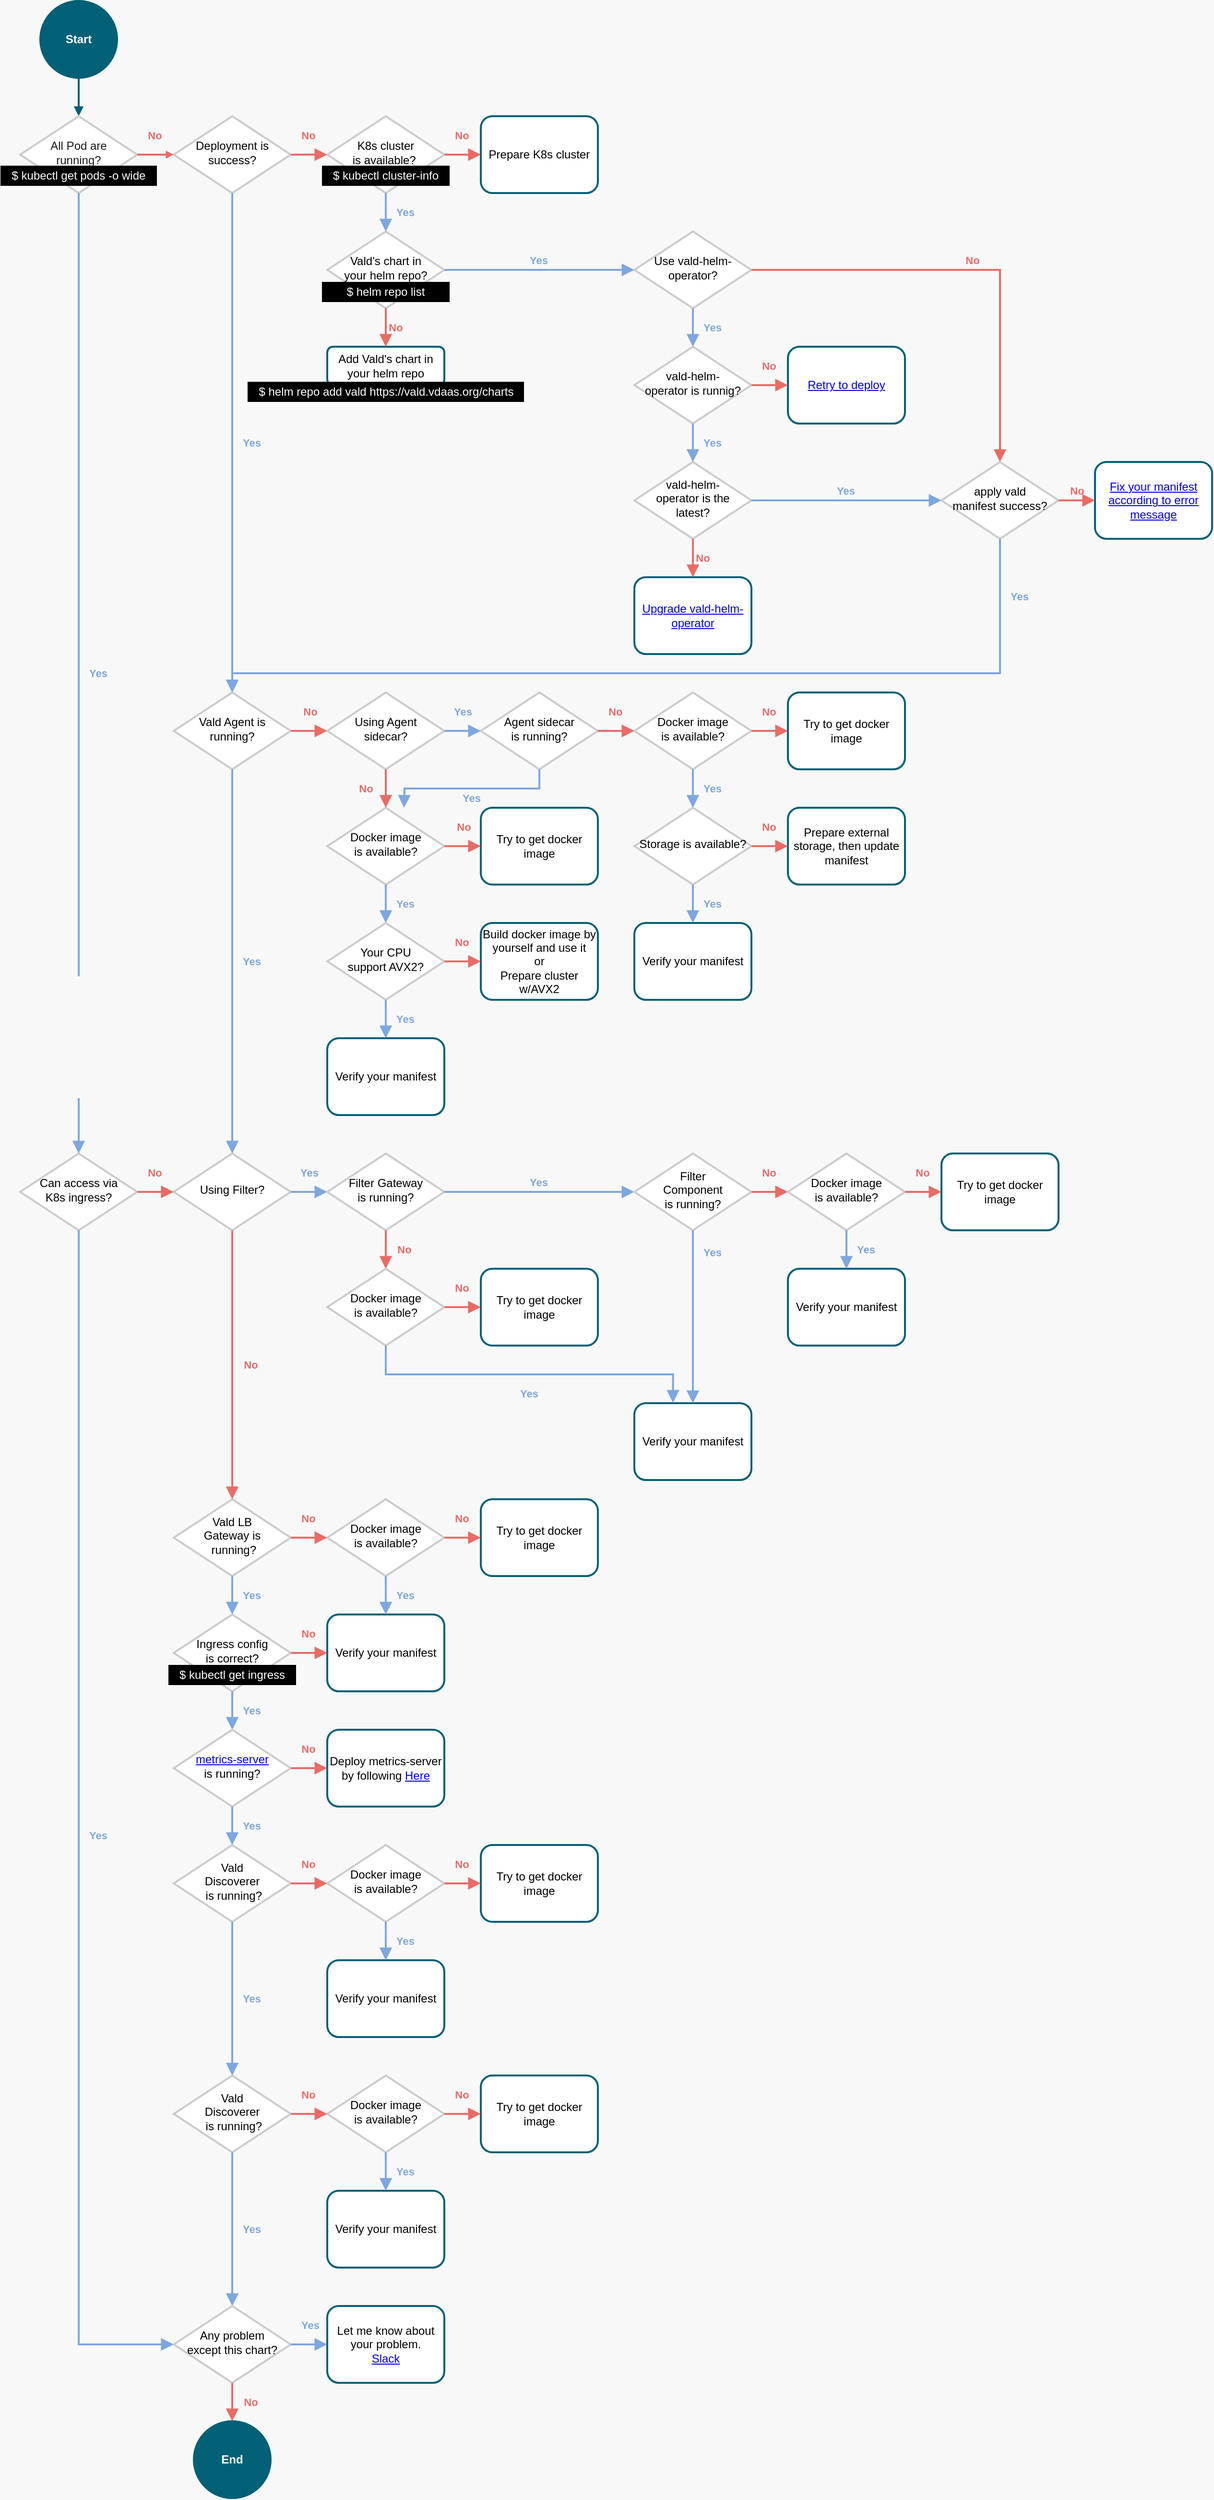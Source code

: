 <mxfile version="20.0.3" type="device"><diagram id="C5RBs43oDa-KdzZeNtuy" name="main_chart"><mxGraphModel dx="1198" dy="774" grid="1" gridSize="10" guides="1" tooltips="1" connect="1" arrows="1" fold="1" page="1" pageScale="1" pageWidth="100" pageHeight="700" background="#f8f8f8" math="0" shadow="0"><root><mxCell id="WIyWlLk6GJQsqaUBKTNV-0"/><mxCell id="WIyWlLk6GJQsqaUBKTNV-1" parent="WIyWlLk6GJQsqaUBKTNV-0"/><mxCell id="qbNMr-MWeskwydmDGwNw-0" value="" style="rounded=0;html=1;jettySize=auto;orthogonalLoop=1;fontSize=11;endArrow=block;endFill=1;endSize=5;strokeWidth=2;shadow=0;labelBackgroundColor=none;edgeStyle=orthogonalEdgeStyle;exitX=0.5;exitY=1;exitDx=0;exitDy=0;strokeColor=#006076;" parent="WIyWlLk6GJQsqaUBKTNV-1" source="qbNMr-MWeskwydmDGwNw-119" target="qbNMr-MWeskwydmDGwNw-1" edge="1"><mxGeometry relative="1" as="geometry"><mxPoint x="101" y="120" as="sourcePoint"/></mxGeometry></mxCell><mxCell id="qbNMr-MWeskwydmDGwNw-1" value="&lt;font color=&quot;#1a1a1a&quot;&gt;All Pod are &lt;br&gt;running?&lt;/font&gt;" style="rhombus;whiteSpace=wrap;html=1;shadow=0;fontFamily=Helvetica;fontSize=12;align=center;strokeWidth=2;spacing=6;spacingTop=-4;strokeColor=#CCCCCC;" parent="WIyWlLk6GJQsqaUBKTNV-1" vertex="1"><mxGeometry x="40" y="160" width="122" height="80" as="geometry"/></mxCell><mxCell id="qbNMr-MWeskwydmDGwNw-2" value="Can access via&lt;br&gt;K8s ingress?" style="rhombus;whiteSpace=wrap;html=1;shadow=0;fontFamily=Helvetica;fontSize=12;align=center;strokeWidth=2;spacing=6;spacingTop=-4;strokeColor=#CCCCCC;" parent="WIyWlLk6GJQsqaUBKTNV-1" vertex="1"><mxGeometry x="40" y="1240" width="122" height="80" as="geometry"/></mxCell><mxCell id="qbNMr-MWeskwydmDGwNw-3" value="Deployment is success?" style="rhombus;whiteSpace=wrap;html=1;shadow=0;fontFamily=Helvetica;fontSize=12;align=center;strokeWidth=2;spacing=6;spacingTop=-4;strokeColor=#CCCCCC;" parent="WIyWlLk6GJQsqaUBKTNV-1" vertex="1"><mxGeometry x="200" y="160" width="122" height="80" as="geometry"/></mxCell><mxCell id="qbNMr-MWeskwydmDGwNw-4" value="&lt;font color=&quot;#ea6b66&quot;&gt;No&lt;/font&gt;" style="edgeStyle=orthogonalEdgeStyle;rounded=0;html=1;jettySize=auto;orthogonalLoop=1;fontSize=11;endArrow=block;endFill=1;strokeWidth=2;shadow=0;labelBackgroundColor=none;exitX=1;exitY=0.5;exitDx=0;exitDy=0;entryX=0;entryY=0.5;entryDx=0;entryDy=0;strokeColor=#EA6B66;fontColor=#7EA6E0;fontStyle=1;endSize=3;startSize=6;" parent="WIyWlLk6GJQsqaUBKTNV-1" source="qbNMr-MWeskwydmDGwNw-1" target="qbNMr-MWeskwydmDGwNw-3" edge="1"><mxGeometry x="-0.053" y="20" relative="1" as="geometry"><mxPoint as="offset"/><mxPoint x="170" y="330" as="sourcePoint"/><mxPoint x="200" y="210" as="targetPoint"/><Array as="points"/></mxGeometry></mxCell><mxCell id="qbNMr-MWeskwydmDGwNw-5" value="K8s cluster&lt;br&gt;is available?&amp;nbsp;" style="rhombus;whiteSpace=wrap;html=1;shadow=0;fontFamily=Helvetica;fontSize=12;align=center;strokeWidth=2;spacing=6;spacingTop=-4;strokeColor=#CCCCCC;" parent="WIyWlLk6GJQsqaUBKTNV-1" vertex="1"><mxGeometry x="360" y="160" width="122" height="80" as="geometry"/></mxCell><mxCell id="qbNMr-MWeskwydmDGwNw-6" value="&lt;font color=&quot;#ea6b66&quot;&gt;No&lt;/font&gt;" style="edgeStyle=orthogonalEdgeStyle;rounded=0;html=1;jettySize=auto;orthogonalLoop=1;fontSize=11;endArrow=block;endFill=1;endSize=8;strokeWidth=2;shadow=0;labelBackgroundColor=none;exitX=1;exitY=0.5;exitDx=0;exitDy=0;strokeColor=#EA6B66;fontStyle=1;fontColor=#7EA6E0;entryX=0;entryY=0.5;entryDx=0;entryDy=0;" parent="WIyWlLk6GJQsqaUBKTNV-1" source="qbNMr-MWeskwydmDGwNw-3" target="qbNMr-MWeskwydmDGwNw-5" edge="1"><mxGeometry x="-0.053" y="20" relative="1" as="geometry"><mxPoint as="offset"/><mxPoint x="330" y="90" as="sourcePoint"/><mxPoint x="500" y="100" as="targetPoint"/></mxGeometry></mxCell><mxCell id="qbNMr-MWeskwydmDGwNw-7" value="&lt;font color=&quot;#ea6b66&quot;&gt;No&lt;/font&gt;" style="edgeStyle=orthogonalEdgeStyle;rounded=0;html=1;jettySize=auto;orthogonalLoop=1;fontSize=11;endArrow=block;endFill=1;endSize=8;strokeWidth=2;shadow=0;labelBackgroundColor=none;exitX=1;exitY=0.5;exitDx=0;exitDy=0;entryX=0;entryY=0.5;entryDx=0;entryDy=0;strokeColor=#EA6B66;fontStyle=1;fontColor=#7EA6E0;" parent="WIyWlLk6GJQsqaUBKTNV-1" source="qbNMr-MWeskwydmDGwNw-5" target="qbNMr-MWeskwydmDGwNw-8" edge="1"><mxGeometry x="-0.053" y="20" relative="1" as="geometry"><mxPoint as="offset"/><mxPoint x="330" y="220" as="sourcePoint"/><mxPoint x="520" y="210" as="targetPoint"/></mxGeometry></mxCell><mxCell id="qbNMr-MWeskwydmDGwNw-8" value="Prepare K8s cluster" style="rounded=1;whiteSpace=wrap;html=1;fontSize=12;glass=0;strokeWidth=2;shadow=0;fillColor=default;strokeColor=#006076;" parent="WIyWlLk6GJQsqaUBKTNV-1" vertex="1"><mxGeometry x="520" y="160" width="122" height="80" as="geometry"/></mxCell><mxCell id="qbNMr-MWeskwydmDGwNw-9" value="Vald's chart in&lt;br&gt;your helm repo?" style="rhombus;whiteSpace=wrap;html=1;shadow=0;fontFamily=Helvetica;fontSize=12;align=center;strokeWidth=2;spacing=6;spacingTop=-4;strokeColor=#CCCCCC;" parent="WIyWlLk6GJQsqaUBKTNV-1" vertex="1"><mxGeometry x="360" y="280" width="122" height="80" as="geometry"/></mxCell><mxCell id="qbNMr-MWeskwydmDGwNw-10" value="&lt;font color=&quot;#7ea6e0&quot;&gt;Yes&lt;/font&gt;" style="rounded=0;html=1;jettySize=auto;orthogonalLoop=1;fontSize=11;endArrow=block;endFill=1;endSize=8;strokeWidth=2;shadow=0;labelBackgroundColor=none;edgeStyle=orthogonalEdgeStyle;fontStyle=1;fontColor=#EA6B66;strokeColor=#7EA6E0;exitX=0.5;exitY=1;exitDx=0;exitDy=0;entryX=0.5;entryY=0;entryDx=0;entryDy=0;" parent="WIyWlLk6GJQsqaUBKTNV-1" source="qbNMr-MWeskwydmDGwNw-5" target="qbNMr-MWeskwydmDGwNw-9" edge="1"><mxGeometry y="20" relative="1" as="geometry"><mxPoint as="offset"/><mxPoint x="110" y="260" as="sourcePoint"/><mxPoint x="110" y="300" as="targetPoint"/></mxGeometry></mxCell><mxCell id="qbNMr-MWeskwydmDGwNw-11" value="Add Vald's chart in your helm repo" style="rounded=1;whiteSpace=wrap;html=1;fontSize=12;glass=0;strokeWidth=2;shadow=0;fillColor=default;strokeColor=#006076;" parent="WIyWlLk6GJQsqaUBKTNV-1" vertex="1"><mxGeometry x="360" y="400" width="122" height="40" as="geometry"/></mxCell><mxCell id="qbNMr-MWeskwydmDGwNw-12" value="&lt;font color=&quot;#ea6b66&quot;&gt;No&lt;/font&gt;" style="edgeStyle=orthogonalEdgeStyle;rounded=0;html=1;jettySize=auto;orthogonalLoop=1;fontSize=11;endArrow=block;endFill=1;endSize=8;strokeWidth=2;shadow=0;labelBackgroundColor=none;exitX=0.5;exitY=1;exitDx=0;exitDy=0;entryX=0.5;entryY=0;entryDx=0;entryDy=0;strokeColor=#EA6B66;fontStyle=1;fontColor=#7EA6E0;" parent="WIyWlLk6GJQsqaUBKTNV-1" source="qbNMr-MWeskwydmDGwNw-9" target="qbNMr-MWeskwydmDGwNw-11" edge="1"><mxGeometry y="10" relative="1" as="geometry"><mxPoint as="offset"/><mxPoint x="490" y="220" as="sourcePoint"/><mxPoint x="530" y="220" as="targetPoint"/></mxGeometry></mxCell><mxCell id="qbNMr-MWeskwydmDGwNw-13" value="Use vald-helm-operator?" style="rhombus;whiteSpace=wrap;html=1;shadow=0;fontFamily=Helvetica;fontSize=12;align=center;strokeWidth=2;spacing=6;spacingTop=-4;strokeColor=#CCCCCC;" parent="WIyWlLk6GJQsqaUBKTNV-1" vertex="1"><mxGeometry x="680" y="280" width="122" height="80" as="geometry"/></mxCell><mxCell id="qbNMr-MWeskwydmDGwNw-14" value="&lt;font color=&quot;#7ea6e0&quot;&gt;Yes&lt;/font&gt;" style="rounded=0;html=1;jettySize=auto;orthogonalLoop=1;fontSize=11;endArrow=block;endFill=1;endSize=8;strokeWidth=2;shadow=0;labelBackgroundColor=none;edgeStyle=orthogonalEdgeStyle;fontStyle=1;fontColor=#EA6B66;strokeColor=#7EA6E0;exitX=1;exitY=0.5;exitDx=0;exitDy=0;entryX=0;entryY=0.5;entryDx=0;entryDy=0;" parent="WIyWlLk6GJQsqaUBKTNV-1" source="qbNMr-MWeskwydmDGwNw-9" target="qbNMr-MWeskwydmDGwNw-13" edge="1"><mxGeometry x="-0.01" y="10" relative="1" as="geometry"><mxPoint as="offset"/><mxPoint x="430" y="260" as="sourcePoint"/><mxPoint x="430" y="300" as="targetPoint"/></mxGeometry></mxCell><mxCell id="qbNMr-MWeskwydmDGwNw-15" value="apply vald &lt;br&gt;manifest success?" style="rhombus;whiteSpace=wrap;html=1;shadow=0;fontFamily=Helvetica;fontSize=12;align=center;strokeWidth=2;spacing=6;spacingTop=-4;strokeColor=#CCCCCC;" parent="WIyWlLk6GJQsqaUBKTNV-1" vertex="1"><mxGeometry x="1000" y="520" width="122" height="80" as="geometry"/></mxCell><mxCell id="qbNMr-MWeskwydmDGwNw-16" value="&lt;a href=&quot;https://github.com/vdaas/vald/tree/master/charts/vald#vald&quot;&gt;Fix your manifest according to error message&lt;/a&gt;" style="rounded=1;whiteSpace=wrap;html=1;fontSize=12;glass=0;strokeWidth=2;shadow=0;fillColor=#FFFFFF;strokeColor=#006076;" parent="WIyWlLk6GJQsqaUBKTNV-1" vertex="1"><mxGeometry x="1160" y="520" width="122" height="80" as="geometry"/></mxCell><mxCell id="qbNMr-MWeskwydmDGwNw-17" value="vald-helm-&lt;br&gt;operator is runnig?" style="rhombus;whiteSpace=wrap;html=1;shadow=0;fontFamily=Helvetica;fontSize=12;align=center;strokeWidth=2;spacing=6;spacingTop=-4;strokeColor=#CCCCCC;" parent="WIyWlLk6GJQsqaUBKTNV-1" vertex="1"><mxGeometry x="680" y="400" width="122" height="80" as="geometry"/></mxCell><mxCell id="qbNMr-MWeskwydmDGwNw-18" value="vald-helm-&lt;br&gt;operator is the latest?" style="rhombus;whiteSpace=wrap;html=1;shadow=0;fontFamily=Helvetica;fontSize=12;align=center;strokeWidth=2;spacing=6;spacingTop=-4;strokeColor=#CCCCCC;" parent="WIyWlLk6GJQsqaUBKTNV-1" vertex="1"><mxGeometry x="680" y="520" width="122" height="80" as="geometry"/></mxCell><mxCell id="qbNMr-MWeskwydmDGwNw-19" value="&lt;font color=&quot;#7ea6e0&quot;&gt;Yes&lt;/font&gt;" style="rounded=0;html=1;jettySize=auto;orthogonalLoop=1;fontSize=11;endArrow=block;endFill=1;endSize=8;strokeWidth=2;shadow=0;labelBackgroundColor=none;edgeStyle=orthogonalEdgeStyle;fontStyle=1;fontColor=#EA6B66;strokeColor=#7EA6E0;exitX=0.5;exitY=1;exitDx=0;exitDy=0;entryX=0.5;entryY=0;entryDx=0;entryDy=0;" parent="WIyWlLk6GJQsqaUBKTNV-1" source="qbNMr-MWeskwydmDGwNw-13" target="qbNMr-MWeskwydmDGwNw-17" edge="1"><mxGeometry y="20" relative="1" as="geometry"><mxPoint as="offset"/><mxPoint x="1240" y="290" as="sourcePoint"/><mxPoint x="690" y="330" as="targetPoint"/></mxGeometry></mxCell><mxCell id="qbNMr-MWeskwydmDGwNw-20" value="&lt;font color=&quot;#7ea6e0&quot;&gt;Yes&lt;/font&gt;" style="rounded=0;html=1;jettySize=auto;orthogonalLoop=1;fontSize=11;endArrow=block;endFill=1;endSize=8;strokeWidth=2;shadow=0;labelBackgroundColor=none;edgeStyle=orthogonalEdgeStyle;fontStyle=1;fontColor=#EA6B66;strokeColor=#7EA6E0;exitX=0.5;exitY=1;exitDx=0;exitDy=0;" parent="WIyWlLk6GJQsqaUBKTNV-1" source="qbNMr-MWeskwydmDGwNw-17" target="qbNMr-MWeskwydmDGwNw-18" edge="1"><mxGeometry y="20" relative="1" as="geometry"><mxPoint as="offset"/><mxPoint x="750" y="370" as="sourcePoint"/><mxPoint x="750" y="410" as="targetPoint"/></mxGeometry></mxCell><mxCell id="qbNMr-MWeskwydmDGwNw-21" value="&lt;font color=&quot;#ea6b66&quot;&gt;No&lt;/font&gt;" style="edgeStyle=orthogonalEdgeStyle;rounded=0;html=1;jettySize=auto;orthogonalLoop=1;fontSize=11;endArrow=block;endFill=1;endSize=8;strokeWidth=2;shadow=0;labelBackgroundColor=none;strokeColor=#EA6B66;fontStyle=1;fontColor=#7EA6E0;exitX=1;exitY=0.5;exitDx=0;exitDy=0;" parent="WIyWlLk6GJQsqaUBKTNV-1" source="qbNMr-MWeskwydmDGwNw-13" target="qbNMr-MWeskwydmDGwNw-15" edge="1"><mxGeometry y="10" relative="1" as="geometry"><mxPoint as="offset"/><mxPoint x="1260" y="290" as="sourcePoint"/><mxPoint x="370" y="330" as="targetPoint"/></mxGeometry></mxCell><mxCell id="qbNMr-MWeskwydmDGwNw-22" value="&lt;font color=&quot;#ea6b66&quot;&gt;No&lt;/font&gt;" style="edgeStyle=orthogonalEdgeStyle;rounded=0;html=1;jettySize=auto;orthogonalLoop=1;fontSize=11;endArrow=block;endFill=1;endSize=8;strokeWidth=2;shadow=0;labelBackgroundColor=none;exitX=1;exitY=0.5;exitDx=0;exitDy=0;strokeColor=#EA6B66;fontStyle=1;fontColor=#7EA6E0;entryX=0;entryY=0.5;entryDx=0;entryDy=0;" parent="WIyWlLk6GJQsqaUBKTNV-1" source="qbNMr-MWeskwydmDGwNw-15" target="qbNMr-MWeskwydmDGwNw-16" edge="1"><mxGeometry y="10" relative="1" as="geometry"><mxPoint as="offset"/><mxPoint x="1270" y="440" as="sourcePoint"/><mxPoint x="1310" y="440" as="targetPoint"/></mxGeometry></mxCell><mxCell id="qbNMr-MWeskwydmDGwNw-23" value="&lt;a href=&quot;https://github.com/vdaas/vald/tree/master/charts/vald-helm-operator#install&quot;&gt;Retry to deploy&lt;/a&gt;" style="rounded=1;whiteSpace=wrap;html=1;fontSize=12;glass=0;strokeWidth=2;shadow=0;fillColor=#FFFFFF;strokeColor=#006076;" parent="WIyWlLk6GJQsqaUBKTNV-1" vertex="1"><mxGeometry x="840" y="400" width="122" height="80" as="geometry"/></mxCell><mxCell id="qbNMr-MWeskwydmDGwNw-24" value="&lt;font color=&quot;#ea6b66&quot;&gt;No&lt;/font&gt;" style="edgeStyle=orthogonalEdgeStyle;rounded=0;html=1;jettySize=auto;orthogonalLoop=1;fontSize=11;endArrow=block;endFill=1;endSize=8;strokeWidth=2;shadow=0;labelBackgroundColor=none;exitX=1;exitY=0.5;exitDx=0;exitDy=0;strokeColor=#EA6B66;fontStyle=1;fontColor=#7EA6E0;entryX=0;entryY=0.5;entryDx=0;entryDy=0;" parent="WIyWlLk6GJQsqaUBKTNV-1" source="qbNMr-MWeskwydmDGwNw-17" target="qbNMr-MWeskwydmDGwNw-23" edge="1"><mxGeometry x="-0.053" y="20" relative="1" as="geometry"><mxPoint as="offset"/><mxPoint x="810" y="330" as="sourcePoint"/><mxPoint x="840" y="440" as="targetPoint"/></mxGeometry></mxCell><mxCell id="qbNMr-MWeskwydmDGwNw-25" value="&lt;a href=&quot;https://github.com/vdaas/vald/tree/master/charts/vald-helm-operator#upgrading-the-version&quot;&gt;Upgrade vald-helm-operator&lt;/a&gt;" style="rounded=1;whiteSpace=wrap;html=1;fontSize=12;glass=0;strokeWidth=2;shadow=0;fillColor=#FFFFFF;strokeColor=#006076;" parent="WIyWlLk6GJQsqaUBKTNV-1" vertex="1"><mxGeometry x="680" y="640" width="122" height="80" as="geometry"/></mxCell><mxCell id="qbNMr-MWeskwydmDGwNw-26" value="&lt;font color=&quot;#ea6b66&quot;&gt;No&lt;/font&gt;" style="edgeStyle=orthogonalEdgeStyle;rounded=0;html=1;jettySize=auto;orthogonalLoop=1;fontSize=11;endArrow=block;endFill=1;endSize=8;strokeWidth=2;shadow=0;labelBackgroundColor=none;exitX=0.5;exitY=1;exitDx=0;exitDy=0;strokeColor=#EA6B66;fontStyle=1;fontColor=#7EA6E0;entryX=0.5;entryY=0;entryDx=0;entryDy=0;" parent="WIyWlLk6GJQsqaUBKTNV-1" source="qbNMr-MWeskwydmDGwNw-18" target="qbNMr-MWeskwydmDGwNw-25" edge="1"><mxGeometry y="10" relative="1" as="geometry"><mxPoint as="offset"/><mxPoint x="810" y="450" as="sourcePoint"/><mxPoint x="850" y="450" as="targetPoint"/></mxGeometry></mxCell><mxCell id="qbNMr-MWeskwydmDGwNw-27" value="&lt;font color=&quot;#7ea6e0&quot;&gt;Yes&lt;/font&gt;" style="rounded=0;html=1;jettySize=auto;orthogonalLoop=1;fontSize=11;endArrow=block;endFill=1;endSize=8;strokeWidth=2;shadow=0;labelBackgroundColor=none;edgeStyle=orthogonalEdgeStyle;fontStyle=1;fontColor=#EA6B66;strokeColor=#7EA6E0;exitX=1;exitY=0.5;exitDx=0;exitDy=0;entryX=0;entryY=0.5;entryDx=0;entryDy=0;" parent="WIyWlLk6GJQsqaUBKTNV-1" source="qbNMr-MWeskwydmDGwNw-18" target="qbNMr-MWeskwydmDGwNw-15" edge="1"><mxGeometry x="-0.01" y="10" relative="1" as="geometry"><mxPoint as="offset"/><mxPoint x="750" y="490" as="sourcePoint"/><mxPoint x="750" y="530.0" as="targetPoint"/></mxGeometry></mxCell><mxCell id="qbNMr-MWeskwydmDGwNw-28" value="Vald Agent is running?" style="rhombus;whiteSpace=wrap;html=1;shadow=0;fontFamily=Helvetica;fontSize=12;align=center;strokeWidth=2;spacing=6;spacingTop=-4;strokeColor=#CCCCCC;" parent="WIyWlLk6GJQsqaUBKTNV-1" vertex="1"><mxGeometry x="200" y="760" width="122" height="80" as="geometry"/></mxCell><mxCell id="qbNMr-MWeskwydmDGwNw-29" value="&lt;font color=&quot;#7ea6e0&quot;&gt;Yes&lt;/font&gt;" style="rounded=0;html=1;jettySize=auto;orthogonalLoop=1;fontSize=11;endArrow=block;endFill=1;endSize=8;strokeWidth=2;shadow=0;labelBackgroundColor=none;edgeStyle=orthogonalEdgeStyle;fontStyle=1;fontColor=#EA6B66;strokeColor=#7EA6E0;exitX=0.5;exitY=1;exitDx=0;exitDy=0;entryX=0.5;entryY=0;entryDx=0;entryDy=0;" parent="WIyWlLk6GJQsqaUBKTNV-1" source="qbNMr-MWeskwydmDGwNw-3" target="qbNMr-MWeskwydmDGwNw-28" edge="1"><mxGeometry y="20" relative="1" as="geometry"><mxPoint as="offset"/><mxPoint x="430" y="250" as="sourcePoint"/><mxPoint x="430" y="290" as="targetPoint"/></mxGeometry></mxCell><mxCell id="qbNMr-MWeskwydmDGwNw-30" value="Using Agent sidecar?" style="rhombus;whiteSpace=wrap;html=1;shadow=0;fontFamily=Helvetica;fontSize=12;align=center;strokeWidth=2;spacing=6;spacingTop=-4;strokeColor=#CCCCCC;" parent="WIyWlLk6GJQsqaUBKTNV-1" vertex="1"><mxGeometry x="360" y="760" width="122" height="80" as="geometry"/></mxCell><mxCell id="qbNMr-MWeskwydmDGwNw-31" value="Agent sidecar&lt;br&gt;is running?" style="rhombus;whiteSpace=wrap;html=1;shadow=0;fontFamily=Helvetica;fontSize=12;align=center;strokeWidth=2;spacing=6;spacingTop=-4;strokeColor=#CCCCCC;" parent="WIyWlLk6GJQsqaUBKTNV-1" vertex="1"><mxGeometry x="520" y="760" width="122" height="80" as="geometry"/></mxCell><mxCell id="qbNMr-MWeskwydmDGwNw-32" value="Docker image&lt;br&gt;is available?" style="rhombus;whiteSpace=wrap;html=1;shadow=0;fontFamily=Helvetica;fontSize=12;align=center;strokeWidth=2;spacing=6;spacingTop=-4;strokeColor=#CCCCCC;" parent="WIyWlLk6GJQsqaUBKTNV-1" vertex="1"><mxGeometry x="680" y="760" width="122" height="80" as="geometry"/></mxCell><mxCell id="qbNMr-MWeskwydmDGwNw-33" value="Storage is available?" style="rhombus;whiteSpace=wrap;html=1;shadow=0;fontFamily=Helvetica;fontSize=12;align=center;strokeWidth=2;spacing=6;spacingTop=-4;strokeColor=#CCCCCC;" parent="WIyWlLk6GJQsqaUBKTNV-1" vertex="1"><mxGeometry x="680" y="880" width="122" height="80" as="geometry"/></mxCell><mxCell id="qbNMr-MWeskwydmDGwNw-34" value="Prepare external storage, then update manifest" style="rounded=1;whiteSpace=wrap;html=1;fontSize=12;glass=0;strokeWidth=2;shadow=0;fillColor=#FFFFFF;strokeColor=#006076;" parent="WIyWlLk6GJQsqaUBKTNV-1" vertex="1"><mxGeometry x="840" y="880" width="122" height="80" as="geometry"/></mxCell><mxCell id="qbNMr-MWeskwydmDGwNw-35" value="Verify your manifest" style="rounded=1;whiteSpace=wrap;html=1;fontSize=12;glass=0;strokeWidth=2;shadow=0;fillColor=#FFFFFF;strokeColor=#006076;" parent="WIyWlLk6GJQsqaUBKTNV-1" vertex="1"><mxGeometry x="680" y="1000" width="122" height="80" as="geometry"/></mxCell><mxCell id="qbNMr-MWeskwydmDGwNw-36" value="&lt;font color=&quot;#7ea6e0&quot;&gt;Yes&lt;/font&gt;" style="rounded=0;html=1;jettySize=auto;orthogonalLoop=1;fontSize=11;endArrow=block;endFill=1;endSize=8;strokeWidth=2;shadow=0;labelBackgroundColor=none;edgeStyle=orthogonalEdgeStyle;fontStyle=1;fontColor=#EA6B66;strokeColor=#7EA6E0;exitX=1;exitY=0.5;exitDx=0;exitDy=0;entryX=0;entryY=0.5;entryDx=0;entryDy=0;" parent="WIyWlLk6GJQsqaUBKTNV-1" source="qbNMr-MWeskwydmDGwNw-30" target="qbNMr-MWeskwydmDGwNw-31" edge="1"><mxGeometry y="20" relative="1" as="geometry"><mxPoint as="offset"/><mxPoint x="810" y="610" as="sourcePoint"/><mxPoint x="1010" y="610" as="targetPoint"/></mxGeometry></mxCell><mxCell id="qbNMr-MWeskwydmDGwNw-37" value="&lt;font color=&quot;#ea6b66&quot;&gt;No&lt;/font&gt;" style="edgeStyle=orthogonalEdgeStyle;rounded=0;html=1;jettySize=auto;orthogonalLoop=1;fontSize=11;endArrow=block;endFill=1;endSize=8;strokeWidth=2;shadow=0;labelBackgroundColor=none;exitX=1;exitY=0.5;exitDx=0;exitDy=0;strokeColor=#EA6B66;fontStyle=1;fontColor=#7EA6E0;" parent="WIyWlLk6GJQsqaUBKTNV-1" source="qbNMr-MWeskwydmDGwNw-28" target="qbNMr-MWeskwydmDGwNw-30" edge="1"><mxGeometry x="0.143" y="20" relative="1" as="geometry"><mxPoint as="offset"/><mxPoint x="1130" y="610" as="sourcePoint"/><mxPoint x="1170" y="610" as="targetPoint"/></mxGeometry></mxCell><mxCell id="qbNMr-MWeskwydmDGwNw-38" value="Docker image&lt;br&gt;is available?" style="rhombus;whiteSpace=wrap;html=1;shadow=0;fontFamily=Helvetica;fontSize=12;align=center;strokeWidth=2;spacing=6;spacingTop=-4;strokeColor=#CCCCCC;" parent="WIyWlLk6GJQsqaUBKTNV-1" vertex="1"><mxGeometry x="360" y="880" width="122" height="80" as="geometry"/></mxCell><mxCell id="qbNMr-MWeskwydmDGwNw-39" value="Try to get docker image" style="rounded=1;whiteSpace=wrap;html=1;fontSize=12;glass=0;strokeWidth=2;shadow=0;fillColor=#FFFFFF;strokeColor=#006076;" parent="WIyWlLk6GJQsqaUBKTNV-1" vertex="1"><mxGeometry x="840" y="760" width="122" height="80" as="geometry"/></mxCell><mxCell id="qbNMr-MWeskwydmDGwNw-40" value="Try to get docker image" style="rounded=1;whiteSpace=wrap;html=1;fontSize=12;glass=0;strokeWidth=2;shadow=0;fillColor=#FFFFFF;strokeColor=#006076;" parent="WIyWlLk6GJQsqaUBKTNV-1" vertex="1"><mxGeometry x="520" y="880" width="122" height="80" as="geometry"/></mxCell><mxCell id="qbNMr-MWeskwydmDGwNw-41" value="&lt;font color=&quot;#ea6b66&quot;&gt;No&lt;/font&gt;" style="edgeStyle=orthogonalEdgeStyle;rounded=0;html=1;jettySize=auto;orthogonalLoop=1;fontSize=11;endArrow=block;endFill=1;endSize=8;strokeWidth=2;shadow=0;labelBackgroundColor=none;exitX=1;exitY=0.5;exitDx=0;exitDy=0;strokeColor=#EA6B66;fontStyle=1;fontColor=#7EA6E0;" parent="WIyWlLk6GJQsqaUBKTNV-1" source="qbNMr-MWeskwydmDGwNw-31" target="qbNMr-MWeskwydmDGwNw-32" edge="1"><mxGeometry x="-0.144" y="20" relative="1" as="geometry"><mxPoint as="offset"/><mxPoint x="330" y="810.0" as="sourcePoint"/><mxPoint x="370" y="810.0" as="targetPoint"/></mxGeometry></mxCell><mxCell id="qbNMr-MWeskwydmDGwNw-42" value="&lt;font color=&quot;#ea6b66&quot;&gt;No&lt;/font&gt;" style="edgeStyle=orthogonalEdgeStyle;rounded=0;html=1;jettySize=auto;orthogonalLoop=1;fontSize=11;endArrow=block;endFill=1;endSize=8;strokeWidth=2;shadow=0;labelBackgroundColor=none;exitX=1;exitY=0.5;exitDx=0;exitDy=0;strokeColor=#EA6B66;fontStyle=1;fontColor=#7EA6E0;entryX=0;entryY=0.5;entryDx=0;entryDy=0;" parent="WIyWlLk6GJQsqaUBKTNV-1" source="qbNMr-MWeskwydmDGwNw-32" target="qbNMr-MWeskwydmDGwNw-39" edge="1"><mxGeometry x="-0.053" y="20" relative="1" as="geometry"><mxPoint as="offset"/><mxPoint x="650" y="810.0" as="sourcePoint"/><mxPoint x="690" y="810.0" as="targetPoint"/></mxGeometry></mxCell><mxCell id="qbNMr-MWeskwydmDGwNw-43" value="&lt;font color=&quot;#7ea6e0&quot;&gt;Yes&lt;/font&gt;" style="rounded=0;html=1;jettySize=auto;orthogonalLoop=1;fontSize=11;endArrow=block;endFill=1;endSize=8;strokeWidth=2;shadow=0;labelBackgroundColor=none;edgeStyle=orthogonalEdgeStyle;fontStyle=1;fontColor=#EA6B66;strokeColor=#7EA6E0;exitX=0.5;exitY=1;exitDx=0;exitDy=0;entryX=0.5;entryY=0;entryDx=0;entryDy=0;" parent="WIyWlLk6GJQsqaUBKTNV-1" source="qbNMr-MWeskwydmDGwNw-32" target="qbNMr-MWeskwydmDGwNw-33" edge="1"><mxGeometry y="20" relative="1" as="geometry"><mxPoint as="offset"/><mxPoint x="750" y="530" as="sourcePoint"/><mxPoint x="750" y="570" as="targetPoint"/></mxGeometry></mxCell><mxCell id="qbNMr-MWeskwydmDGwNw-44" value="&lt;font color=&quot;#ea6b66&quot;&gt;No&lt;/font&gt;" style="edgeStyle=orthogonalEdgeStyle;rounded=0;html=1;jettySize=auto;orthogonalLoop=1;fontSize=11;endArrow=block;endFill=1;endSize=8;strokeWidth=2;shadow=0;labelBackgroundColor=none;exitX=1;exitY=0.5;exitDx=0;exitDy=0;strokeColor=#EA6B66;fontStyle=1;fontColor=#7EA6E0;" parent="WIyWlLk6GJQsqaUBKTNV-1" source="qbNMr-MWeskwydmDGwNw-33" edge="1"><mxGeometry x="-0.053" y="20" relative="1" as="geometry"><mxPoint as="offset"/><mxPoint x="810" y="810.0" as="sourcePoint"/><mxPoint x="840" y="920" as="targetPoint"/></mxGeometry></mxCell><mxCell id="qbNMr-MWeskwydmDGwNw-45" value="&lt;font color=&quot;#7ea6e0&quot;&gt;Yes&lt;/font&gt;" style="rounded=0;html=1;jettySize=auto;orthogonalLoop=1;fontSize=11;endArrow=block;endFill=1;endSize=8;strokeWidth=2;shadow=0;labelBackgroundColor=none;edgeStyle=orthogonalEdgeStyle;fontStyle=1;fontColor=#EA6B66;strokeColor=#7EA6E0;exitX=0.5;exitY=1;exitDx=0;exitDy=0;entryX=0.5;entryY=0;entryDx=0;entryDy=0;" parent="WIyWlLk6GJQsqaUBKTNV-1" source="qbNMr-MWeskwydmDGwNw-33" target="qbNMr-MWeskwydmDGwNw-35" edge="1"><mxGeometry y="20" relative="1" as="geometry"><mxPoint as="offset"/><mxPoint x="750" y="850.0" as="sourcePoint"/><mxPoint x="750" y="890.0" as="targetPoint"/></mxGeometry></mxCell><mxCell id="qbNMr-MWeskwydmDGwNw-46" value="&lt;font color=&quot;#7ea6e0&quot;&gt;Yes&lt;/font&gt;" style="rounded=0;html=1;jettySize=auto;orthogonalLoop=1;fontSize=11;endArrow=block;endFill=1;endSize=8;strokeWidth=2;shadow=0;labelBackgroundColor=none;edgeStyle=orthogonalEdgeStyle;fontStyle=1;fontColor=#EA6B66;strokeColor=#7EA6E0;exitX=0.5;exitY=1;exitDx=0;exitDy=0;" parent="WIyWlLk6GJQsqaUBKTNV-1" source="qbNMr-MWeskwydmDGwNw-31" edge="1"><mxGeometry x="0.006" y="10" relative="1" as="geometry"><mxPoint as="offset"/><mxPoint x="490" y="810.0" as="sourcePoint"/><mxPoint x="440" y="880" as="targetPoint"/></mxGeometry></mxCell><mxCell id="qbNMr-MWeskwydmDGwNw-47" value="&lt;font color=&quot;#ea6b66&quot;&gt;No&lt;/font&gt;" style="edgeStyle=orthogonalEdgeStyle;rounded=0;html=1;jettySize=auto;orthogonalLoop=1;fontSize=11;endArrow=block;endFill=1;endSize=8;strokeWidth=2;shadow=0;labelBackgroundColor=none;exitX=0.5;exitY=1;exitDx=0;exitDy=0;strokeColor=#EA6B66;fontStyle=1;fontColor=#7EA6E0;entryX=0.5;entryY=0;entryDx=0;entryDy=0;" parent="WIyWlLk6GJQsqaUBKTNV-1" source="qbNMr-MWeskwydmDGwNw-30" target="qbNMr-MWeskwydmDGwNw-38" edge="1"><mxGeometry y="-21" relative="1" as="geometry"><mxPoint as="offset"/><mxPoint x="330" y="810.0" as="sourcePoint"/><mxPoint x="370" y="810.0" as="targetPoint"/></mxGeometry></mxCell><mxCell id="qbNMr-MWeskwydmDGwNw-48" value="&lt;font color=&quot;#ea6b66&quot;&gt;No&lt;/font&gt;" style="edgeStyle=orthogonalEdgeStyle;rounded=0;html=1;jettySize=auto;orthogonalLoop=1;fontSize=11;endArrow=block;endFill=1;endSize=8;strokeWidth=2;shadow=0;labelBackgroundColor=none;strokeColor=#EA6B66;fontStyle=1;fontColor=#7EA6E0;entryX=0;entryY=0.5;entryDx=0;entryDy=0;" parent="WIyWlLk6GJQsqaUBKTNV-1" source="qbNMr-MWeskwydmDGwNw-38" target="qbNMr-MWeskwydmDGwNw-40" edge="1"><mxGeometry x="0.143" y="20" relative="1" as="geometry"><mxPoint as="offset"/><mxPoint x="650" y="810.0" as="sourcePoint"/><mxPoint x="690" y="810.0" as="targetPoint"/></mxGeometry></mxCell><mxCell id="qbNMr-MWeskwydmDGwNw-49" value="&lt;font color=&quot;#7ea6e0&quot;&gt;Yes&lt;/font&gt;" style="rounded=0;html=1;jettySize=auto;orthogonalLoop=1;fontSize=11;endArrow=block;endFill=1;endSize=8;strokeWidth=2;shadow=0;labelBackgroundColor=none;edgeStyle=orthogonalEdgeStyle;fontStyle=1;fontColor=#EA6B66;strokeColor=#7EA6E0;exitX=0.5;exitY=1;exitDx=0;exitDy=0;entryX=0.5;entryY=0;entryDx=0;entryDy=0;" parent="WIyWlLk6GJQsqaUBKTNV-1" source="qbNMr-MWeskwydmDGwNw-38" edge="1" target="qbNMr-MWeskwydmDGwNw-50"><mxGeometry y="20" relative="1" as="geometry"><mxPoint as="offset"/><mxPoint x="590" y="850.0" as="sourcePoint"/><mxPoint x="420" y="1000" as="targetPoint"/></mxGeometry></mxCell><mxCell id="qbNMr-MWeskwydmDGwNw-50" value="Your CPU&lt;br&gt;support AVX2?" style="rhombus;whiteSpace=wrap;html=1;shadow=0;fontFamily=Helvetica;fontSize=12;align=center;strokeWidth=2;spacing=6;spacingTop=-4;strokeColor=#CCCCCC;" parent="WIyWlLk6GJQsqaUBKTNV-1" vertex="1"><mxGeometry x="360" y="1000" width="122" height="80" as="geometry"/></mxCell><mxCell id="qbNMr-MWeskwydmDGwNw-51" value="Build docker image by yourself and use it&lt;br&gt;or&lt;br&gt;Prepare cluster w/AVX2" style="rounded=1;whiteSpace=wrap;html=1;fontSize=12;glass=0;strokeWidth=2;shadow=0;fillColor=#FFFFFF;strokeColor=#006076;" parent="WIyWlLk6GJQsqaUBKTNV-1" vertex="1"><mxGeometry x="520" y="1000" width="122" height="80" as="geometry"/></mxCell><mxCell id="qbNMr-MWeskwydmDGwNw-52" value="&lt;font color=&quot;#ea6b66&quot;&gt;No&lt;/font&gt;" style="edgeStyle=orthogonalEdgeStyle;rounded=0;html=1;jettySize=auto;orthogonalLoop=1;fontSize=11;endArrow=block;endFill=1;endSize=8;strokeWidth=2;shadow=0;labelBackgroundColor=none;strokeColor=#EA6B66;fontStyle=1;fontColor=#7EA6E0;exitX=1;exitY=0.5;exitDx=0;exitDy=0;" parent="WIyWlLk6GJQsqaUBKTNV-1" source="qbNMr-MWeskwydmDGwNw-50" edge="1"><mxGeometry x="-0.053" y="20" relative="1" as="geometry"><mxPoint as="offset"/><mxPoint x="490" y="930.0" as="sourcePoint"/><mxPoint x="520" y="1040" as="targetPoint"/></mxGeometry></mxCell><mxCell id="qbNMr-MWeskwydmDGwNw-53" value="&lt;font color=&quot;#7ea6e0&quot;&gt;Yes&lt;/font&gt;" style="rounded=0;html=1;jettySize=auto;orthogonalLoop=1;fontSize=11;endArrow=block;endFill=1;endSize=8;strokeWidth=2;shadow=0;labelBackgroundColor=none;edgeStyle=orthogonalEdgeStyle;fontStyle=1;fontColor=#EA6B66;strokeColor=#7EA6E0;exitX=0.5;exitY=1;exitDx=0;exitDy=0;entryX=0.5;entryY=0;entryDx=0;entryDy=0;" parent="WIyWlLk6GJQsqaUBKTNV-1" source="qbNMr-MWeskwydmDGwNw-50" target="qbNMr-MWeskwydmDGwNw-54" edge="1"><mxGeometry y="20" relative="1" as="geometry"><mxPoint as="offset"/><mxPoint x="430" y="970.0" as="sourcePoint"/><mxPoint x="420" y="1120" as="targetPoint"/></mxGeometry></mxCell><mxCell id="qbNMr-MWeskwydmDGwNw-54" value="Verify your manifest" style="rounded=1;whiteSpace=wrap;html=1;fontSize=12;glass=0;strokeWidth=2;shadow=0;fillColor=#FFFFFF;strokeColor=#006076;" parent="WIyWlLk6GJQsqaUBKTNV-1" vertex="1"><mxGeometry x="360" y="1120" width="122" height="80" as="geometry"/></mxCell><mxCell id="qbNMr-MWeskwydmDGwNw-55" value="Using Filter?" style="rhombus;whiteSpace=wrap;html=1;shadow=0;fontFamily=Helvetica;fontSize=12;align=center;strokeWidth=2;spacing=6;spacingTop=-4;strokeColor=#CCCCCC;" parent="WIyWlLk6GJQsqaUBKTNV-1" vertex="1"><mxGeometry x="200" y="1240" width="122" height="80" as="geometry"/></mxCell><mxCell id="qbNMr-MWeskwydmDGwNw-56" value="&lt;font color=&quot;#7ea6e0&quot;&gt;Yes&lt;/font&gt;" style="rounded=0;html=1;jettySize=auto;orthogonalLoop=1;fontSize=11;endArrow=block;endFill=1;endSize=8;strokeWidth=2;shadow=0;labelBackgroundColor=none;edgeStyle=orthogonalEdgeStyle;fontStyle=1;fontColor=#EA6B66;strokeColor=#7EA6E0;exitX=0.5;exitY=1;exitDx=0;exitDy=0;entryX=0.5;entryY=0;entryDx=0;entryDy=0;" parent="WIyWlLk6GJQsqaUBKTNV-1" source="qbNMr-MWeskwydmDGwNw-28" target="qbNMr-MWeskwydmDGwNw-55" edge="1"><mxGeometry y="20" relative="1" as="geometry"><mxPoint as="offset"/><mxPoint x="270" y="290" as="sourcePoint"/><mxPoint x="270" y="770" as="targetPoint"/></mxGeometry></mxCell><mxCell id="qbNMr-MWeskwydmDGwNw-57" value="Filter Gateway&lt;br&gt;is running?" style="rhombus;whiteSpace=wrap;html=1;shadow=0;fontFamily=Helvetica;fontSize=12;align=center;strokeWidth=2;spacing=6;spacingTop=-4;strokeColor=#CCCCCC;" parent="WIyWlLk6GJQsqaUBKTNV-1" vertex="1"><mxGeometry x="360" y="1240" width="122" height="80" as="geometry"/></mxCell><mxCell id="qbNMr-MWeskwydmDGwNw-58" value="Docker image&lt;br&gt;is available?" style="rhombus;whiteSpace=wrap;html=1;shadow=0;fontFamily=Helvetica;fontSize=12;align=center;strokeWidth=2;spacing=6;spacingTop=-4;strokeColor=#CCCCCC;" parent="WIyWlLk6GJQsqaUBKTNV-1" vertex="1"><mxGeometry x="360" y="1360" width="122" height="80" as="geometry"/></mxCell><mxCell id="qbNMr-MWeskwydmDGwNw-59" value="Verify your manifest" style="rounded=1;whiteSpace=wrap;html=1;fontSize=12;glass=0;strokeWidth=2;shadow=0;fillColor=#FFFFFF;strokeColor=#006076;" parent="WIyWlLk6GJQsqaUBKTNV-1" vertex="1"><mxGeometry x="680" y="1500" width="122" height="80" as="geometry"/></mxCell><mxCell id="qbNMr-MWeskwydmDGwNw-60" value="&lt;font color=&quot;#7ea6e0&quot;&gt;Yes&lt;/font&gt;" style="rounded=0;html=1;jettySize=auto;orthogonalLoop=1;fontSize=11;endArrow=block;endFill=1;endSize=8;strokeWidth=2;shadow=0;labelBackgroundColor=none;edgeStyle=orthogonalEdgeStyle;fontStyle=1;fontColor=#EA6B66;strokeColor=#7EA6E0;exitX=1;exitY=0.5;exitDx=0;exitDy=0;entryX=0;entryY=0.5;entryDx=0;entryDy=0;" parent="WIyWlLk6GJQsqaUBKTNV-1" source="qbNMr-MWeskwydmDGwNw-57" target="qbNMr-MWeskwydmDGwNw-64" edge="1"><mxGeometry x="-0.01" y="10" relative="1" as="geometry"><mxPoint as="offset"/><mxPoint x="810" y="650" as="sourcePoint"/><mxPoint x="520" y="1280" as="targetPoint"/></mxGeometry></mxCell><mxCell id="qbNMr-MWeskwydmDGwNw-61" value="Vald LB&lt;br&gt;Gateway is&lt;br&gt;&amp;nbsp;running?" style="rhombus;whiteSpace=wrap;html=1;shadow=0;fontFamily=Helvetica;fontSize=12;align=center;strokeWidth=2;spacing=6;spacingTop=-4;strokeColor=#CCCCCC;" parent="WIyWlLk6GJQsqaUBKTNV-1" vertex="1"><mxGeometry x="200" y="1600" width="122" height="80" as="geometry"/></mxCell><mxCell id="qbNMr-MWeskwydmDGwNw-62" value="&lt;font color=&quot;#7ea6e0&quot;&gt;Yes&lt;/font&gt;" style="rounded=0;html=1;jettySize=auto;orthogonalLoop=1;fontSize=11;endArrow=block;endFill=1;endSize=8;strokeWidth=2;shadow=0;labelBackgroundColor=none;edgeStyle=orthogonalEdgeStyle;fontStyle=1;fontColor=#EA6B66;strokeColor=#7EA6E0;exitX=1;exitY=0.5;exitDx=0;exitDy=0;" parent="WIyWlLk6GJQsqaUBKTNV-1" source="qbNMr-MWeskwydmDGwNw-55" edge="1"><mxGeometry y="20" relative="1" as="geometry"><mxPoint as="offset"/><mxPoint x="490" y="1290" as="sourcePoint"/><mxPoint x="360" y="1280" as="targetPoint"/></mxGeometry></mxCell><mxCell id="qbNMr-MWeskwydmDGwNw-63" value="&lt;font color=&quot;#ea6b66&quot;&gt;No&lt;/font&gt;" style="edgeStyle=orthogonalEdgeStyle;rounded=0;html=1;jettySize=auto;orthogonalLoop=1;fontSize=11;endArrow=block;endFill=1;endSize=8;strokeWidth=2;shadow=0;labelBackgroundColor=none;strokeColor=#EA6B66;fontStyle=1;fontColor=#7EA6E0;exitX=0.5;exitY=1;exitDx=0;exitDy=0;entryX=0.5;entryY=0;entryDx=0;entryDy=0;" parent="WIyWlLk6GJQsqaUBKTNV-1" source="qbNMr-MWeskwydmDGwNw-57" target="qbNMr-MWeskwydmDGwNw-58" edge="1"><mxGeometry y="19" relative="1" as="geometry"><mxPoint as="offset"/><mxPoint x="490" y="1090" as="sourcePoint"/><mxPoint x="420" y="1360" as="targetPoint"/></mxGeometry></mxCell><mxCell id="qbNMr-MWeskwydmDGwNw-64" value="Filter&lt;br&gt;Component&lt;br&gt;is running?" style="rhombus;whiteSpace=wrap;html=1;shadow=0;fontFamily=Helvetica;fontSize=12;align=center;strokeWidth=2;spacing=6;spacingTop=-4;strokeColor=#CCCCCC;" parent="WIyWlLk6GJQsqaUBKTNV-1" vertex="1"><mxGeometry x="680" y="1240" width="122" height="80" as="geometry"/></mxCell><mxCell id="qbNMr-MWeskwydmDGwNw-65" value="Try to get docker image" style="rounded=1;whiteSpace=wrap;html=1;fontSize=12;glass=0;strokeWidth=2;shadow=0;fillColor=#FFFFFF;strokeColor=#006076;" parent="WIyWlLk6GJQsqaUBKTNV-1" vertex="1"><mxGeometry x="520" y="1360" width="122" height="80" as="geometry"/></mxCell><mxCell id="qbNMr-MWeskwydmDGwNw-66" value="&lt;font color=&quot;#ea6b66&quot;&gt;No&lt;/font&gt;" style="edgeStyle=orthogonalEdgeStyle;rounded=0;html=1;jettySize=auto;orthogonalLoop=1;fontSize=11;endArrow=block;endFill=1;endSize=8;strokeWidth=2;shadow=0;labelBackgroundColor=none;strokeColor=#EA6B66;fontStyle=1;fontColor=#7EA6E0;exitX=1;exitY=0.5;exitDx=0;exitDy=0;" parent="WIyWlLk6GJQsqaUBKTNV-1" source="qbNMr-MWeskwydmDGwNw-58" edge="1"><mxGeometry x="-0.053" y="20" relative="1" as="geometry"><mxPoint as="offset"/><mxPoint x="490" y="1090" as="sourcePoint"/><mxPoint x="520" y="1400" as="targetPoint"/></mxGeometry></mxCell><mxCell id="qbNMr-MWeskwydmDGwNw-67" value="&lt;font color=&quot;#7ea6e0&quot;&gt;Yes&lt;/font&gt;" style="rounded=0;html=1;jettySize=auto;orthogonalLoop=1;fontSize=11;endArrow=block;endFill=1;endSize=8;strokeWidth=2;shadow=0;labelBackgroundColor=none;edgeStyle=orthogonalEdgeStyle;fontStyle=1;fontColor=#EA6B66;strokeColor=#7EA6E0;exitX=0.5;exitY=1;exitDx=0;exitDy=0;entryX=0.33;entryY=-0.006;entryDx=0;entryDy=0;entryPerimeter=0;" parent="WIyWlLk6GJQsqaUBKTNV-1" source="qbNMr-MWeskwydmDGwNw-58" target="qbNMr-MWeskwydmDGwNw-59" edge="1"><mxGeometry x="-0.002" y="-20" relative="1" as="geometry"><mxPoint as="offset"/><mxPoint x="430" y="1130" as="sourcePoint"/><mxPoint x="430" y="1170" as="targetPoint"/></mxGeometry></mxCell><mxCell id="qbNMr-MWeskwydmDGwNw-68" value="Docker image&lt;br&gt;is available?" style="rhombus;whiteSpace=wrap;html=1;shadow=0;fontFamily=Helvetica;fontSize=12;align=center;strokeWidth=2;spacing=6;spacingTop=-4;strokeColor=#CCCCCC;" parent="WIyWlLk6GJQsqaUBKTNV-1" vertex="1"><mxGeometry x="840" y="1240" width="122" height="80" as="geometry"/></mxCell><mxCell id="qbNMr-MWeskwydmDGwNw-69" value="&lt;font color=&quot;#7ea6e0&quot;&gt;Yes&lt;/font&gt;" style="rounded=0;html=1;jettySize=auto;orthogonalLoop=1;fontSize=11;endArrow=block;endFill=1;endSize=8;strokeWidth=2;shadow=0;labelBackgroundColor=none;edgeStyle=orthogonalEdgeStyle;fontStyle=1;fontColor=#EA6B66;strokeColor=#7EA6E0;exitX=0.5;exitY=1;exitDx=0;exitDy=0;entryX=0.5;entryY=0;entryDx=0;entryDy=0;" parent="WIyWlLk6GJQsqaUBKTNV-1" source="qbNMr-MWeskwydmDGwNw-64" target="qbNMr-MWeskwydmDGwNw-59" edge="1"><mxGeometry x="-0.75" y="20" relative="1" as="geometry"><mxPoint as="offset"/><mxPoint x="490" y="1290" as="sourcePoint"/><mxPoint x="741" y="1470" as="targetPoint"/><Array as="points"><mxPoint x="741" y="1480"/><mxPoint x="741" y="1480"/></Array></mxGeometry></mxCell><mxCell id="qbNMr-MWeskwydmDGwNw-70" value="&lt;font color=&quot;#ea6b66&quot;&gt;No&lt;/font&gt;" style="edgeStyle=orthogonalEdgeStyle;rounded=0;html=1;jettySize=auto;orthogonalLoop=1;fontSize=11;endArrow=block;endFill=1;endSize=8;strokeWidth=2;shadow=0;labelBackgroundColor=none;strokeColor=#EA6B66;fontStyle=1;fontColor=#7EA6E0;exitX=1;exitY=0.5;exitDx=0;exitDy=0;entryX=0;entryY=0.5;entryDx=0;entryDy=0;" parent="WIyWlLk6GJQsqaUBKTNV-1" source="qbNMr-MWeskwydmDGwNw-64" target="qbNMr-MWeskwydmDGwNw-68" edge="1"><mxGeometry x="-0.053" y="20" relative="1" as="geometry"><mxPoint as="offset"/><mxPoint x="490" y="1050" as="sourcePoint"/><mxPoint x="530" y="1050" as="targetPoint"/></mxGeometry></mxCell><mxCell id="qbNMr-MWeskwydmDGwNw-71" value="Try to get docker image" style="rounded=1;whiteSpace=wrap;html=1;fontSize=12;glass=0;strokeWidth=2;shadow=0;fillColor=#FFFFFF;strokeColor=#006076;" parent="WIyWlLk6GJQsqaUBKTNV-1" vertex="1"><mxGeometry x="1000" y="1240" width="122" height="80" as="geometry"/></mxCell><mxCell id="qbNMr-MWeskwydmDGwNw-72" value="Verify your manifest" style="rounded=1;whiteSpace=wrap;html=1;fontSize=12;glass=0;strokeWidth=2;shadow=0;fillColor=#FFFFFF;strokeColor=#006076;" parent="WIyWlLk6GJQsqaUBKTNV-1" vertex="1"><mxGeometry x="840" y="1360" width="122" height="80" as="geometry"/></mxCell><mxCell id="qbNMr-MWeskwydmDGwNw-73" value="&lt;font color=&quot;#ea6b66&quot;&gt;No&lt;/font&gt;" style="edgeStyle=orthogonalEdgeStyle;rounded=0;html=1;jettySize=auto;orthogonalLoop=1;fontSize=11;endArrow=block;endFill=1;endSize=8;strokeWidth=2;shadow=0;labelBackgroundColor=none;strokeColor=#EA6B66;fontStyle=1;fontColor=#7EA6E0;exitX=1;exitY=0.5;exitDx=0;exitDy=0;" parent="WIyWlLk6GJQsqaUBKTNV-1" source="qbNMr-MWeskwydmDGwNw-68" target="qbNMr-MWeskwydmDGwNw-71" edge="1"><mxGeometry x="0.048" y="20" relative="1" as="geometry"><mxPoint as="offset"/><mxPoint x="810" y="1290" as="sourcePoint"/><mxPoint x="850" y="1290" as="targetPoint"/></mxGeometry></mxCell><mxCell id="qbNMr-MWeskwydmDGwNw-74" value="&lt;font color=&quot;#7ea6e0&quot;&gt;Yes&lt;/font&gt;" style="rounded=0;html=1;jettySize=auto;orthogonalLoop=1;fontSize=11;endArrow=block;endFill=1;endSize=8;strokeWidth=2;shadow=0;labelBackgroundColor=none;edgeStyle=orthogonalEdgeStyle;fontStyle=1;fontColor=#EA6B66;strokeColor=#7EA6E0;exitX=0.5;exitY=1;exitDx=0;exitDy=0;entryX=0.5;entryY=0;entryDx=0;entryDy=0;" parent="WIyWlLk6GJQsqaUBKTNV-1" source="qbNMr-MWeskwydmDGwNw-68" target="qbNMr-MWeskwydmDGwNw-72" edge="1"><mxGeometry y="20" relative="1" as="geometry"><mxPoint as="offset"/><mxPoint x="490" y="1290" as="sourcePoint"/><mxPoint x="690" y="1290" as="targetPoint"/></mxGeometry></mxCell><mxCell id="qbNMr-MWeskwydmDGwNw-75" value="&lt;font color=&quot;#ea6b66&quot;&gt;No&lt;/font&gt;" style="edgeStyle=orthogonalEdgeStyle;rounded=0;html=1;jettySize=auto;orthogonalLoop=1;fontSize=11;endArrow=block;endFill=1;endSize=8;strokeWidth=2;shadow=0;labelBackgroundColor=none;strokeColor=#EA6B66;fontStyle=1;fontColor=#7EA6E0;exitX=0.5;exitY=1;exitDx=0;exitDy=0;" parent="WIyWlLk6GJQsqaUBKTNV-1" source="qbNMr-MWeskwydmDGwNw-55" target="qbNMr-MWeskwydmDGwNw-61" edge="1"><mxGeometry y="19" relative="1" as="geometry"><mxPoint as="offset"/><mxPoint x="430" y="1330" as="sourcePoint"/><mxPoint x="430" y="1370" as="targetPoint"/></mxGeometry></mxCell><mxCell id="qbNMr-MWeskwydmDGwNw-76" value="&lt;font color=&quot;#ea6b66&quot;&gt;No&lt;/font&gt;" style="edgeStyle=orthogonalEdgeStyle;rounded=0;html=1;jettySize=auto;orthogonalLoop=1;fontSize=11;endArrow=block;endFill=1;endSize=8;strokeWidth=2;shadow=0;labelBackgroundColor=none;strokeColor=#EA6B66;fontStyle=1;fontColor=#7EA6E0;exitX=1;exitY=0.5;exitDx=0;exitDy=0;entryX=0;entryY=0.5;entryDx=0;entryDy=0;" parent="WIyWlLk6GJQsqaUBKTNV-1" source="qbNMr-MWeskwydmDGwNw-2" target="qbNMr-MWeskwydmDGwNw-55" edge="1"><mxGeometry x="-0.053" y="20" relative="1" as="geometry"><mxPoint as="offset"/><mxPoint x="270" y="1330" as="sourcePoint"/><mxPoint x="270" y="1610" as="targetPoint"/></mxGeometry></mxCell><mxCell id="qbNMr-MWeskwydmDGwNw-77" value="Ingress config&lt;br&gt;is correct?" style="rhombus;whiteSpace=wrap;html=1;shadow=0;fontFamily=Helvetica;fontSize=12;align=center;strokeWidth=2;spacing=6;spacingTop=-4;strokeColor=#CCCCCC;" parent="WIyWlLk6GJQsqaUBKTNV-1" vertex="1"><mxGeometry x="200" y="1720" width="122" height="80" as="geometry"/></mxCell><mxCell id="qbNMr-MWeskwydmDGwNw-78" value="Docker image&lt;br&gt;is available?" style="rhombus;whiteSpace=wrap;html=1;shadow=0;fontFamily=Helvetica;fontSize=12;align=center;strokeWidth=2;spacing=6;spacingTop=-4;strokeColor=#CCCCCC;" parent="WIyWlLk6GJQsqaUBKTNV-1" vertex="1"><mxGeometry x="360" y="1600" width="122" height="80" as="geometry"/></mxCell><mxCell id="qbNMr-MWeskwydmDGwNw-79" value="Verify your manifest" style="rounded=1;whiteSpace=wrap;html=1;fontSize=12;glass=0;strokeWidth=2;shadow=0;fillColor=#FFFFFF;strokeColor=#006076;" parent="WIyWlLk6GJQsqaUBKTNV-1" vertex="1"><mxGeometry x="360" y="1720" width="122" height="80" as="geometry"/></mxCell><mxCell id="qbNMr-MWeskwydmDGwNw-80" value="Try to get docker image" style="rounded=1;whiteSpace=wrap;html=1;fontSize=12;glass=0;strokeWidth=2;shadow=0;fillColor=#FFFFFF;strokeColor=#006076;" parent="WIyWlLk6GJQsqaUBKTNV-1" vertex="1"><mxGeometry x="520" y="1600" width="122" height="80" as="geometry"/></mxCell><mxCell id="qbNMr-MWeskwydmDGwNw-81" value="&lt;font color=&quot;#ea6b66&quot;&gt;No&lt;/font&gt;" style="edgeStyle=orthogonalEdgeStyle;rounded=0;html=1;jettySize=auto;orthogonalLoop=1;fontSize=11;endArrow=block;endFill=1;endSize=8;strokeWidth=2;shadow=0;labelBackgroundColor=none;strokeColor=#EA6B66;fontStyle=1;fontColor=#7EA6E0;exitX=1;exitY=0.5;exitDx=0;exitDy=0;entryX=0;entryY=0.5;entryDx=0;entryDy=0;" parent="WIyWlLk6GJQsqaUBKTNV-1" source="qbNMr-MWeskwydmDGwNw-61" target="qbNMr-MWeskwydmDGwNw-78" edge="1"><mxGeometry x="-0.053" y="20" relative="1" as="geometry"><mxPoint as="offset"/><mxPoint x="270" y="1330" as="sourcePoint"/><mxPoint x="270" y="1610" as="targetPoint"/></mxGeometry></mxCell><mxCell id="qbNMr-MWeskwydmDGwNw-82" value="&lt;font color=&quot;#7ea6e0&quot;&gt;Yes&lt;/font&gt;" style="rounded=0;html=1;jettySize=auto;orthogonalLoop=1;fontSize=11;endArrow=block;endFill=1;endSize=8;strokeWidth=2;shadow=0;labelBackgroundColor=none;edgeStyle=orthogonalEdgeStyle;fontStyle=1;fontColor=#EA6B66;strokeColor=#7EA6E0;exitX=0.5;exitY=1;exitDx=0;exitDy=0;entryX=0.5;entryY=0;entryDx=0;entryDy=0;" parent="WIyWlLk6GJQsqaUBKTNV-1" source="qbNMr-MWeskwydmDGwNw-61" target="qbNMr-MWeskwydmDGwNw-77" edge="1"><mxGeometry y="20" relative="1" as="geometry"><mxPoint as="offset"/><mxPoint x="910" y="1330" as="sourcePoint"/><mxPoint x="910" y="1370" as="targetPoint"/></mxGeometry></mxCell><mxCell id="qbNMr-MWeskwydmDGwNw-83" value="&lt;font color=&quot;#ea6b66&quot;&gt;No&lt;/font&gt;" style="edgeStyle=orthogonalEdgeStyle;rounded=0;html=1;jettySize=auto;orthogonalLoop=1;fontSize=11;endArrow=block;endFill=1;endSize=8;strokeWidth=2;shadow=0;labelBackgroundColor=none;strokeColor=#EA6B66;fontStyle=1;fontColor=#7EA6E0;exitX=1;exitY=0.5;exitDx=0;exitDy=0;" parent="WIyWlLk6GJQsqaUBKTNV-1" source="qbNMr-MWeskwydmDGwNw-77" edge="1"><mxGeometry x="-0.053" y="20" relative="1" as="geometry"><mxPoint as="offset"/><mxPoint x="970" y="1290" as="sourcePoint"/><mxPoint x="360" y="1760" as="targetPoint"/></mxGeometry></mxCell><mxCell id="qbNMr-MWeskwydmDGwNw-84" value="&lt;font color=&quot;#ea6b66&quot;&gt;No&lt;/font&gt;" style="edgeStyle=orthogonalEdgeStyle;rounded=0;html=1;jettySize=auto;orthogonalLoop=1;fontSize=11;endArrow=block;endFill=1;endSize=8;strokeWidth=2;shadow=0;labelBackgroundColor=none;strokeColor=#EA6B66;fontStyle=1;fontColor=#7EA6E0;exitX=1;exitY=0.5;exitDx=0;exitDy=0;entryX=0;entryY=0.5;entryDx=0;entryDy=0;" parent="WIyWlLk6GJQsqaUBKTNV-1" source="qbNMr-MWeskwydmDGwNw-78" target="qbNMr-MWeskwydmDGwNw-80" edge="1"><mxGeometry x="-0.053" y="20" relative="1" as="geometry"><mxPoint as="offset"/><mxPoint x="980" y="1300" as="sourcePoint"/><mxPoint x="520" y="1640" as="targetPoint"/></mxGeometry></mxCell><mxCell id="qbNMr-MWeskwydmDGwNw-85" value="&lt;font color=&quot;#7ea6e0&quot;&gt;Yes&lt;/font&gt;" style="rounded=0;html=1;jettySize=auto;orthogonalLoop=1;fontSize=11;endArrow=block;endFill=1;endSize=8;strokeWidth=2;shadow=0;labelBackgroundColor=none;edgeStyle=orthogonalEdgeStyle;fontStyle=1;fontColor=#EA6B66;strokeColor=#7EA6E0;exitX=0.5;exitY=1;exitDx=0;exitDy=0;entryX=0.5;entryY=0;entryDx=0;entryDy=0;" parent="WIyWlLk6GJQsqaUBKTNV-1" source="qbNMr-MWeskwydmDGwNw-78" target="qbNMr-MWeskwydmDGwNw-79" edge="1"><mxGeometry y="20" relative="1" as="geometry"><mxPoint as="offset"/><mxPoint x="910" y="1330" as="sourcePoint"/><mxPoint x="910" y="1370" as="targetPoint"/></mxGeometry></mxCell><mxCell id="qbNMr-MWeskwydmDGwNw-86" value="Vald&lt;br&gt;Discoverer&lt;br&gt;&amp;nbsp;is running?" style="rhombus;whiteSpace=wrap;html=1;shadow=0;fontFamily=Helvetica;fontSize=12;align=center;strokeWidth=2;spacing=6;spacingTop=-4;strokeColor=#CCCCCC;" parent="WIyWlLk6GJQsqaUBKTNV-1" vertex="1"><mxGeometry x="200" y="1960" width="122" height="80" as="geometry"/></mxCell><mxCell id="qbNMr-MWeskwydmDGwNw-87" value="Docker image&lt;br&gt;is available?" style="rhombus;whiteSpace=wrap;html=1;shadow=0;fontFamily=Helvetica;fontSize=12;align=center;strokeWidth=2;spacing=6;spacingTop=-4;strokeColor=#CCCCCC;" parent="WIyWlLk6GJQsqaUBKTNV-1" vertex="1"><mxGeometry x="360" y="1960" width="122" height="80" as="geometry"/></mxCell><mxCell id="qbNMr-MWeskwydmDGwNw-88" value="Try to get docker image" style="rounded=1;whiteSpace=wrap;html=1;fontSize=12;glass=0;strokeWidth=2;shadow=0;fillColor=#FFFFFF;strokeColor=#006076;" parent="WIyWlLk6GJQsqaUBKTNV-1" vertex="1"><mxGeometry x="520" y="1960" width="122" height="80" as="geometry"/></mxCell><mxCell id="qbNMr-MWeskwydmDGwNw-89" value="&lt;font color=&quot;#ea6b66&quot;&gt;No&lt;/font&gt;" style="edgeStyle=orthogonalEdgeStyle;rounded=0;html=1;jettySize=auto;orthogonalLoop=1;fontSize=11;endArrow=block;endFill=1;endSize=8;strokeWidth=2;shadow=0;labelBackgroundColor=none;strokeColor=#EA6B66;fontStyle=1;fontColor=#7EA6E0;exitX=1;exitY=0.5;exitDx=0;exitDy=0;" parent="WIyWlLk6GJQsqaUBKTNV-1" source="qbNMr-MWeskwydmDGwNw-86" target="qbNMr-MWeskwydmDGwNw-87" edge="1"><mxGeometry x="0.048" y="20" relative="1" as="geometry"><mxPoint as="offset"/><mxPoint x="490" y="1980" as="sourcePoint"/><mxPoint x="500" y="1910" as="targetPoint"/></mxGeometry></mxCell><mxCell id="qbNMr-MWeskwydmDGwNw-90" value="&lt;font color=&quot;#ea6b66&quot;&gt;No&lt;/font&gt;" style="edgeStyle=orthogonalEdgeStyle;rounded=0;html=1;jettySize=auto;orthogonalLoop=1;fontSize=11;endArrow=block;endFill=1;endSize=8;strokeWidth=2;shadow=0;labelBackgroundColor=none;strokeColor=#EA6B66;fontStyle=1;fontColor=#7EA6E0;exitX=1;exitY=0.5;exitDx=0;exitDy=0;entryX=0;entryY=0.5;entryDx=0;entryDy=0;" parent="WIyWlLk6GJQsqaUBKTNV-1" source="qbNMr-MWeskwydmDGwNw-87" target="qbNMr-MWeskwydmDGwNw-88" edge="1"><mxGeometry x="-0.053" y="20" relative="1" as="geometry"><mxPoint as="offset"/><mxPoint x="1050" y="1720" as="sourcePoint"/><mxPoint x="590" y="2060" as="targetPoint"/></mxGeometry></mxCell><mxCell id="qbNMr-MWeskwydmDGwNw-91" value="&lt;font color=&quot;#7ea6e0&quot;&gt;Yes&lt;/font&gt;" style="rounded=0;html=1;jettySize=auto;orthogonalLoop=1;fontSize=11;endArrow=block;endFill=1;endSize=8;strokeWidth=2;shadow=0;labelBackgroundColor=none;edgeStyle=orthogonalEdgeStyle;fontStyle=1;fontColor=#EA6B66;strokeColor=#7EA6E0;exitX=0.5;exitY=1;exitDx=0;exitDy=0;entryX=0.5;entryY=0;entryDx=0;entryDy=0;" parent="WIyWlLk6GJQsqaUBKTNV-1" source="qbNMr-MWeskwydmDGwNw-77" target="qbNMr-MWeskwydmDGwNw-92" edge="1"><mxGeometry y="20" relative="1" as="geometry"><mxPoint as="offset"/><mxPoint x="270" y="1690" as="sourcePoint"/><mxPoint x="270" y="1730" as="targetPoint"/></mxGeometry></mxCell><mxCell id="qbNMr-MWeskwydmDGwNw-92" value="&lt;a href=&quot;https://github.com/kubernetes-sigs/metrics-server&quot;&gt;metrics-server&lt;/a&gt;&lt;br&gt;is running?" style="rhombus;whiteSpace=wrap;html=1;shadow=0;fontFamily=Helvetica;fontSize=12;align=center;strokeWidth=2;spacing=6;spacingTop=-4;strokeColor=#CCCCCC;" parent="WIyWlLk6GJQsqaUBKTNV-1" vertex="1"><mxGeometry x="200" y="1840" width="122" height="80" as="geometry"/></mxCell><mxCell id="qbNMr-MWeskwydmDGwNw-93" value="&lt;font color=&quot;#7ea6e0&quot;&gt;Yes&lt;/font&gt;" style="rounded=0;html=1;jettySize=auto;orthogonalLoop=1;fontSize=11;endArrow=block;endFill=1;endSize=8;strokeWidth=2;shadow=0;labelBackgroundColor=none;edgeStyle=orthogonalEdgeStyle;fontStyle=1;fontColor=#EA6B66;strokeColor=#7EA6E0;exitX=0.5;exitY=1;exitDx=0;exitDy=0;entryX=0.5;entryY=0;entryDx=0;entryDy=0;" parent="WIyWlLk6GJQsqaUBKTNV-1" source="qbNMr-MWeskwydmDGwNw-92" target="qbNMr-MWeskwydmDGwNw-86" edge="1"><mxGeometry y="20" relative="1" as="geometry"><mxPoint as="offset"/><mxPoint x="270" y="1810" as="sourcePoint"/><mxPoint x="270" y="1850" as="targetPoint"/></mxGeometry></mxCell><mxCell id="qbNMr-MWeskwydmDGwNw-94" value="Deploy metrics-server by following&amp;nbsp;&lt;a href=&quot;https://github.com/kubernetes-sigs/metrics-server#installation&quot;&gt;Here&lt;/a&gt;" style="rounded=1;whiteSpace=wrap;html=1;fontSize=12;glass=0;strokeWidth=2;shadow=0;fillColor=#FFFFFF;strokeColor=#006076;" parent="WIyWlLk6GJQsqaUBKTNV-1" vertex="1"><mxGeometry x="360" y="1840" width="122" height="80" as="geometry"/></mxCell><mxCell id="qbNMr-MWeskwydmDGwNw-95" value="&lt;font color=&quot;#ea6b66&quot;&gt;No&lt;/font&gt;" style="edgeStyle=orthogonalEdgeStyle;rounded=0;html=1;jettySize=auto;orthogonalLoop=1;fontSize=11;endArrow=block;endFill=1;endSize=8;strokeWidth=2;shadow=0;labelBackgroundColor=none;strokeColor=#EA6B66;fontStyle=1;fontColor=#7EA6E0;exitX=1;exitY=0.5;exitDx=0;exitDy=0;" parent="WIyWlLk6GJQsqaUBKTNV-1" source="qbNMr-MWeskwydmDGwNw-92" edge="1"><mxGeometry x="-0.053" y="20" relative="1" as="geometry"><mxPoint as="offset"/><mxPoint x="330" y="1770" as="sourcePoint"/><mxPoint x="360" y="1880" as="targetPoint"/></mxGeometry></mxCell><mxCell id="qbNMr-MWeskwydmDGwNw-96" value="Verify your manifest" style="rounded=1;whiteSpace=wrap;html=1;fontSize=12;glass=0;strokeWidth=2;shadow=0;fillColor=#FFFFFF;strokeColor=#006076;" parent="WIyWlLk6GJQsqaUBKTNV-1" vertex="1"><mxGeometry x="360" y="2080" width="122" height="80" as="geometry"/></mxCell><mxCell id="qbNMr-MWeskwydmDGwNw-97" value="&lt;font color=&quot;#7ea6e0&quot;&gt;Yes&lt;/font&gt;" style="rounded=0;html=1;jettySize=auto;orthogonalLoop=1;fontSize=11;endArrow=block;endFill=1;endSize=8;strokeWidth=2;shadow=0;labelBackgroundColor=none;edgeStyle=orthogonalEdgeStyle;fontStyle=1;fontColor=#EA6B66;strokeColor=#7EA6E0;exitX=0.5;exitY=1;exitDx=0;exitDy=0;entryX=0.5;entryY=0;entryDx=0;entryDy=0;" parent="WIyWlLk6GJQsqaUBKTNV-1" source="qbNMr-MWeskwydmDGwNw-87" target="qbNMr-MWeskwydmDGwNw-96" edge="1"><mxGeometry y="20" relative="1" as="geometry"><mxPoint as="offset"/><mxPoint x="500" y="1750" as="sourcePoint"/><mxPoint x="500" y="1790" as="targetPoint"/></mxGeometry></mxCell><mxCell id="qbNMr-MWeskwydmDGwNw-98" value="&lt;font color=&quot;#7ea6e0&quot;&gt;Yes&lt;/font&gt;" style="rounded=0;html=1;jettySize=auto;orthogonalLoop=1;fontSize=11;endArrow=block;endFill=1;endSize=8;strokeWidth=2;shadow=0;labelBackgroundColor=none;edgeStyle=orthogonalEdgeStyle;fontStyle=1;fontColor=#EA6B66;strokeColor=#7EA6E0;exitX=0.5;exitY=1;exitDx=0;exitDy=0;entryX=0.5;entryY=0;entryDx=0;entryDy=0;" parent="WIyWlLk6GJQsqaUBKTNV-1" source="qbNMr-MWeskwydmDGwNw-1" target="qbNMr-MWeskwydmDGwNw-2" edge="1"><mxGeometry y="20" relative="1" as="geometry"><mxPoint as="offset"/><mxPoint x="270" y="250" as="sourcePoint"/><mxPoint x="270" y="770" as="targetPoint"/></mxGeometry></mxCell><mxCell id="qbNMr-MWeskwydmDGwNw-99" value="Vald&lt;br&gt;Discoverer&lt;br&gt;&amp;nbsp;is running?" style="rhombus;whiteSpace=wrap;html=1;shadow=0;fontFamily=Helvetica;fontSize=12;align=center;strokeWidth=2;spacing=6;spacingTop=-4;strokeColor=#CCCCCC;" parent="WIyWlLk6GJQsqaUBKTNV-1" vertex="1"><mxGeometry x="200" y="2200" width="122" height="80" as="geometry"/></mxCell><mxCell id="qbNMr-MWeskwydmDGwNw-100" value="&lt;font color=&quot;#7ea6e0&quot;&gt;Yes&lt;/font&gt;" style="rounded=0;html=1;jettySize=auto;orthogonalLoop=1;fontSize=11;endArrow=block;endFill=1;endSize=8;strokeWidth=2;shadow=0;labelBackgroundColor=none;edgeStyle=orthogonalEdgeStyle;fontStyle=1;fontColor=#EA6B66;strokeColor=#7EA6E0;exitX=0.5;exitY=1;exitDx=0;exitDy=0;entryX=0.5;entryY=0;entryDx=0;entryDy=0;" parent="WIyWlLk6GJQsqaUBKTNV-1" source="qbNMr-MWeskwydmDGwNw-86" target="qbNMr-MWeskwydmDGwNw-99" edge="1"><mxGeometry y="20" relative="1" as="geometry"><mxPoint as="offset"/><mxPoint x="270" y="1930" as="sourcePoint"/><mxPoint x="270" y="1970" as="targetPoint"/></mxGeometry></mxCell><mxCell id="qbNMr-MWeskwydmDGwNw-101" value="Docker image&lt;br&gt;is available?" style="rhombus;whiteSpace=wrap;html=1;shadow=0;fontFamily=Helvetica;fontSize=12;align=center;strokeWidth=2;spacing=6;spacingTop=-4;strokeColor=#CCCCCC;" parent="WIyWlLk6GJQsqaUBKTNV-1" vertex="1"><mxGeometry x="360" y="2200" width="122" height="80" as="geometry"/></mxCell><mxCell id="qbNMr-MWeskwydmDGwNw-102" value="Try to get docker image" style="rounded=1;whiteSpace=wrap;html=1;fontSize=12;glass=0;strokeWidth=2;shadow=0;fillColor=#FFFFFF;strokeColor=#006076;" parent="WIyWlLk6GJQsqaUBKTNV-1" vertex="1"><mxGeometry x="520" y="2200" width="122" height="80" as="geometry"/></mxCell><mxCell id="qbNMr-MWeskwydmDGwNw-103" value="&lt;font color=&quot;#ea6b66&quot;&gt;No&lt;/font&gt;" style="edgeStyle=orthogonalEdgeStyle;rounded=0;html=1;jettySize=auto;orthogonalLoop=1;fontSize=11;endArrow=block;endFill=1;endSize=8;strokeWidth=2;shadow=0;labelBackgroundColor=none;strokeColor=#EA6B66;fontStyle=1;fontColor=#7EA6E0;exitX=1;exitY=0.5;exitDx=0;exitDy=0;" parent="WIyWlLk6GJQsqaUBKTNV-1" source="qbNMr-MWeskwydmDGwNw-99" target="qbNMr-MWeskwydmDGwNw-101" edge="1"><mxGeometry x="0.048" y="20" relative="1" as="geometry"><mxPoint as="offset"/><mxPoint x="420" y="2160" as="sourcePoint"/><mxPoint x="300" y="2340" as="targetPoint"/></mxGeometry></mxCell><mxCell id="qbNMr-MWeskwydmDGwNw-104" value="&lt;font color=&quot;#ea6b66&quot;&gt;No&lt;/font&gt;" style="edgeStyle=orthogonalEdgeStyle;rounded=0;html=1;jettySize=auto;orthogonalLoop=1;fontSize=11;endArrow=block;endFill=1;endSize=8;strokeWidth=2;shadow=0;labelBackgroundColor=none;strokeColor=#EA6B66;fontStyle=1;fontColor=#7EA6E0;exitX=1;exitY=0.5;exitDx=0;exitDy=0;entryX=0;entryY=0.5;entryDx=0;entryDy=0;" parent="WIyWlLk6GJQsqaUBKTNV-1" source="qbNMr-MWeskwydmDGwNw-101" target="qbNMr-MWeskwydmDGwNw-102" edge="1"><mxGeometry x="-0.053" y="20" relative="1" as="geometry"><mxPoint as="offset"/><mxPoint x="980" y="1900" as="sourcePoint"/><mxPoint x="520" y="2240" as="targetPoint"/></mxGeometry></mxCell><mxCell id="qbNMr-MWeskwydmDGwNw-105" value="Verify your manifest" style="rounded=1;whiteSpace=wrap;html=1;fontSize=12;glass=0;strokeWidth=2;shadow=0;fillColor=#FFFFFF;strokeColor=#006076;" parent="WIyWlLk6GJQsqaUBKTNV-1" vertex="1"><mxGeometry x="360" y="2320" width="122" height="80" as="geometry"/></mxCell><mxCell id="qbNMr-MWeskwydmDGwNw-106" value="&lt;font color=&quot;#7ea6e0&quot;&gt;Yes&lt;/font&gt;" style="rounded=0;html=1;jettySize=auto;orthogonalLoop=1;fontSize=11;endArrow=block;endFill=1;endSize=8;strokeWidth=2;shadow=0;labelBackgroundColor=none;edgeStyle=orthogonalEdgeStyle;fontStyle=1;fontColor=#EA6B66;strokeColor=#7EA6E0;exitX=0.5;exitY=1;exitDx=0;exitDy=0;entryX=0.5;entryY=0;entryDx=0;entryDy=0;" parent="WIyWlLk6GJQsqaUBKTNV-1" source="qbNMr-MWeskwydmDGwNw-101" target="qbNMr-MWeskwydmDGwNw-105" edge="1"><mxGeometry y="20" relative="1" as="geometry"><mxPoint as="offset"/><mxPoint x="430" y="1930" as="sourcePoint"/><mxPoint x="430" y="1970" as="targetPoint"/></mxGeometry></mxCell><mxCell id="qbNMr-MWeskwydmDGwNw-107" value="&lt;font color=&quot;#7ea6e0&quot;&gt;Yes&lt;/font&gt;" style="rounded=0;html=1;jettySize=auto;orthogonalLoop=1;fontSize=11;endArrow=block;endFill=1;endSize=8;strokeWidth=2;shadow=0;labelBackgroundColor=none;edgeStyle=orthogonalEdgeStyle;fontStyle=1;fontColor=#EA6B66;strokeColor=#7EA6E0;exitX=0.5;exitY=1;exitDx=0;exitDy=0;entryX=0.5;entryY=0;entryDx=0;entryDy=0;" parent="WIyWlLk6GJQsqaUBKTNV-1" source="qbNMr-MWeskwydmDGwNw-99" target="qbNMr-MWeskwydmDGwNw-108" edge="1"><mxGeometry y="20" relative="1" as="geometry"><mxPoint as="offset"/><mxPoint x="270" y="2050" as="sourcePoint"/><mxPoint x="260" y="2440" as="targetPoint"/></mxGeometry></mxCell><mxCell id="qbNMr-MWeskwydmDGwNw-108" value="Any problem&lt;br&gt;except this chart?" style="rhombus;whiteSpace=wrap;html=1;shadow=0;fontFamily=Helvetica;fontSize=12;align=center;strokeWidth=2;spacing=6;spacingTop=-4;strokeColor=#CCCCCC;" parent="WIyWlLk6GJQsqaUBKTNV-1" vertex="1"><mxGeometry x="200" y="2440" width="122" height="80" as="geometry"/></mxCell><mxCell id="qbNMr-MWeskwydmDGwNw-109" value="&lt;font color=&quot;#7ea6e0&quot;&gt;Yes&lt;/font&gt;" style="rounded=0;html=1;jettySize=auto;orthogonalLoop=1;fontSize=11;endArrow=block;endFill=1;endSize=8;strokeWidth=2;shadow=0;labelBackgroundColor=none;edgeStyle=orthogonalEdgeStyle;fontStyle=1;fontColor=#EA6B66;strokeColor=#7EA6E0;exitX=0.5;exitY=1;exitDx=0;exitDy=0;entryX=0;entryY=0.5;entryDx=0;entryDy=0;" parent="WIyWlLk6GJQsqaUBKTNV-1" source="qbNMr-MWeskwydmDGwNw-2" target="qbNMr-MWeskwydmDGwNw-108" edge="1"><mxGeometry y="20" relative="1" as="geometry"><mxPoint as="offset"/><mxPoint x="330" y="1290" as="sourcePoint"/><mxPoint x="370" y="1290" as="targetPoint"/></mxGeometry></mxCell><mxCell id="qbNMr-MWeskwydmDGwNw-110" value="Let me know about your problem.&lt;br&gt;&lt;a href=&quot;https://join.slack.com/t/vald-community/shared_invite/zt-db2ky9o4-R_9p2sVp8xRwztVa8gfnPA&quot;&gt;Slack&lt;/a&gt;" style="rounded=1;whiteSpace=wrap;html=1;fontSize=12;glass=0;strokeWidth=2;shadow=0;fillColor=#FFFFFF;strokeColor=#006076;" parent="WIyWlLk6GJQsqaUBKTNV-1" vertex="1"><mxGeometry x="360" y="2440" width="122" height="80" as="geometry"/></mxCell><mxCell id="qbNMr-MWeskwydmDGwNw-111" value="&lt;font color=&quot;#7ea6e0&quot;&gt;Yes&lt;/font&gt;" style="rounded=0;html=1;jettySize=auto;orthogonalLoop=1;fontSize=11;endArrow=block;endFill=1;endSize=8;strokeWidth=2;shadow=0;labelBackgroundColor=none;edgeStyle=orthogonalEdgeStyle;fontStyle=1;fontColor=#EA6B66;strokeColor=#7EA6E0;entryX=0;entryY=0.5;entryDx=0;entryDy=0;" parent="WIyWlLk6GJQsqaUBKTNV-1" source="qbNMr-MWeskwydmDGwNw-108" target="qbNMr-MWeskwydmDGwNw-110" edge="1"><mxGeometry x="0.143" y="20" relative="1" as="geometry"><mxPoint as="offset"/><mxPoint x="430" y="2290" as="sourcePoint"/><mxPoint x="430" y="2330" as="targetPoint"/></mxGeometry></mxCell><mxCell id="qbNMr-MWeskwydmDGwNw-112" value="&lt;font color=&quot;#ea6b66&quot;&gt;No&lt;/font&gt;" style="edgeStyle=orthogonalEdgeStyle;rounded=0;html=1;jettySize=auto;orthogonalLoop=1;fontSize=11;endArrow=block;endFill=1;endSize=8;strokeWidth=2;shadow=0;labelBackgroundColor=none;strokeColor=#EA6B66;fontStyle=1;fontColor=#7EA6E0;exitX=0.5;exitY=1;exitDx=0;exitDy=0;entryX=0.5;entryY=0;entryDx=0;entryDy=0;" parent="WIyWlLk6GJQsqaUBKTNV-1" source="qbNMr-MWeskwydmDGwNw-108" target="qbNMr-MWeskwydmDGwNw-120" edge="1"><mxGeometry y="19" relative="1" as="geometry"><mxPoint as="offset"/><mxPoint x="490" y="2250" as="sourcePoint"/><mxPoint x="260" y="2570" as="targetPoint"/></mxGeometry></mxCell><mxCell id="qbNMr-MWeskwydmDGwNw-113" value="&lt;font color=&quot;#7ea6e0&quot;&gt;Yes&lt;/font&gt;" style="rounded=0;html=1;jettySize=auto;orthogonalLoop=1;fontSize=11;endArrow=block;endFill=1;endSize=8;strokeWidth=2;shadow=0;labelBackgroundColor=none;edgeStyle=orthogonalEdgeStyle;fontStyle=1;fontColor=#EA6B66;strokeColor=#7EA6E0;exitX=0.5;exitY=1;exitDx=0;exitDy=0;entryX=0.5;entryY=0;entryDx=0;entryDy=0;" parent="WIyWlLk6GJQsqaUBKTNV-1" source="qbNMr-MWeskwydmDGwNw-15" target="qbNMr-MWeskwydmDGwNw-28" edge="1"><mxGeometry x="-0.875" y="20" relative="1" as="geometry"><mxPoint as="offset"/><mxPoint x="270" y="250" as="sourcePoint"/><mxPoint x="270" y="770" as="targetPoint"/><Array as="points"><mxPoint x="1060" y="740"/><mxPoint x="260" y="740"/></Array></mxGeometry></mxCell><mxCell id="qbNMr-MWeskwydmDGwNw-114" value="$ kubectl get pods -o wide" style="rounded=0;whiteSpace=wrap;html=1;fontColor=#FFFFFF;labelBackgroundColor=none;fillColor=#000000;" parent="WIyWlLk6GJQsqaUBKTNV-1" vertex="1"><mxGeometry x="20" y="212" width="162" height="20" as="geometry"/></mxCell><mxCell id="qbNMr-MWeskwydmDGwNw-115" value="$ kubectl cluster-info" style="rounded=0;whiteSpace=wrap;html=1;fontColor=#FFFFFF;labelBackgroundColor=none;fillColor=#000000;" parent="WIyWlLk6GJQsqaUBKTNV-1" vertex="1"><mxGeometry x="355" y="212" width="132" height="20" as="geometry"/></mxCell><mxCell id="qbNMr-MWeskwydmDGwNw-116" value="$ helm repo list" style="rounded=0;whiteSpace=wrap;html=1;fontColor=#FFFFFF;labelBackgroundColor=none;fillColor=#000000;" parent="WIyWlLk6GJQsqaUBKTNV-1" vertex="1"><mxGeometry x="355" y="333" width="132" height="20" as="geometry"/></mxCell><mxCell id="qbNMr-MWeskwydmDGwNw-117" value="$ helm repo add vald https://vald.vdaas.org/charts" style="rounded=0;whiteSpace=wrap;html=1;fontColor=#FFFFFF;labelBackgroundColor=none;fillColor=#000000;" parent="WIyWlLk6GJQsqaUBKTNV-1" vertex="1"><mxGeometry x="277.5" y="437" width="287" height="20" as="geometry"/></mxCell><mxCell id="qbNMr-MWeskwydmDGwNw-118" value="$ kubectl get ingress" style="rounded=0;whiteSpace=wrap;html=1;fontColor=#FFFFFF;labelBackgroundColor=none;fillColor=#000000;" parent="WIyWlLk6GJQsqaUBKTNV-1" vertex="1"><mxGeometry x="195" y="1773" width="132" height="20" as="geometry"/></mxCell><mxCell id="qbNMr-MWeskwydmDGwNw-119" value="&lt;font color=&quot;#ffffff&quot;&gt;&lt;b&gt;Start&lt;/b&gt;&lt;/font&gt;" style="ellipse;whiteSpace=wrap;html=1;aspect=fixed;align=center;verticalAlign=middle;fillColor=#006076;strokeColor=#006076;strokeWidth=2;" parent="WIyWlLk6GJQsqaUBKTNV-1" vertex="1"><mxGeometry x="61" y="40" width="80" height="80" as="geometry"/></mxCell><mxCell id="qbNMr-MWeskwydmDGwNw-120" value="&lt;font color=&quot;#ffffff&quot;&gt;&lt;b&gt;End&lt;/b&gt;&lt;/font&gt;" style="ellipse;whiteSpace=wrap;html=1;aspect=fixed;align=center;verticalAlign=middle;fillColor=#006076;strokeColor=#006076;strokeWidth=2;" parent="WIyWlLk6GJQsqaUBKTNV-1" vertex="1"><mxGeometry x="221" y="2560" width="80" height="80" as="geometry"/></mxCell></root></mxGraphModel></diagram></mxfile>